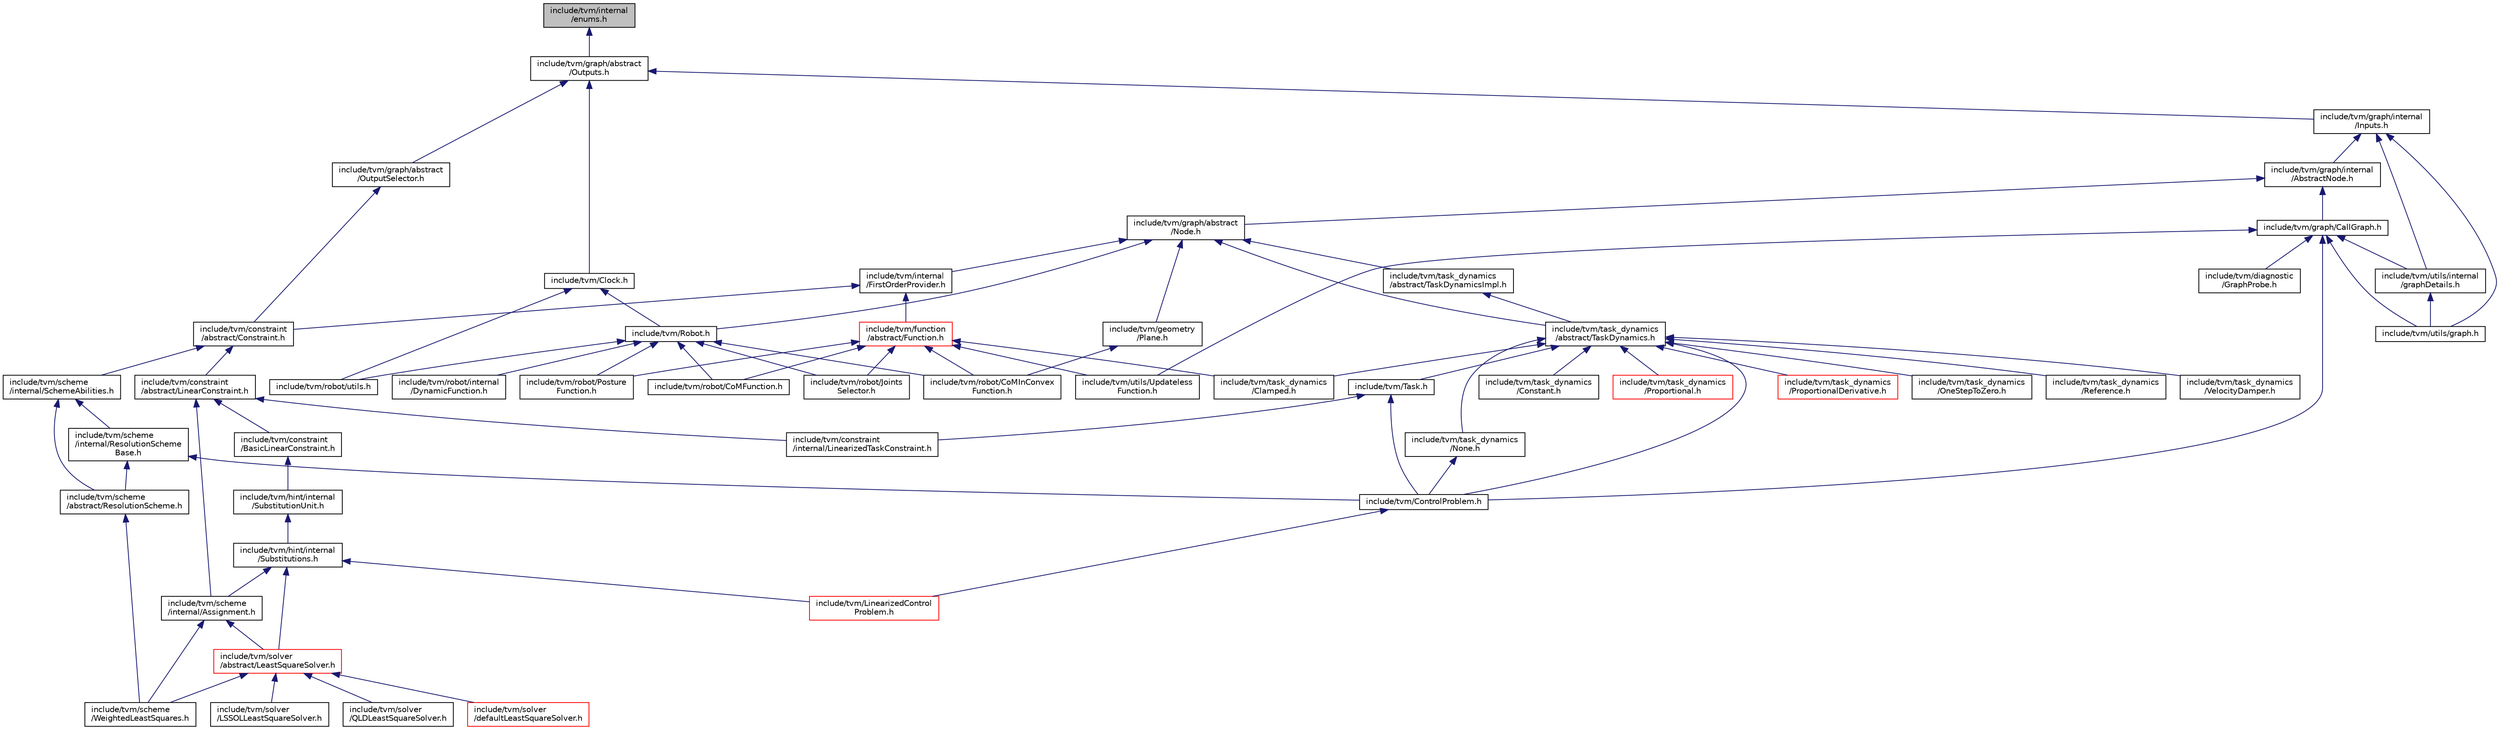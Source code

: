 digraph "include/tvm/internal/enums.h"
{
  edge [fontname="Helvetica",fontsize="10",labelfontname="Helvetica",labelfontsize="10"];
  node [fontname="Helvetica",fontsize="10",shape=record];
  Node1 [label="include/tvm/internal\l/enums.h",height=0.2,width=0.4,color="black", fillcolor="grey75", style="filled", fontcolor="black"];
  Node1 -> Node2 [dir="back",color="midnightblue",fontsize="10",style="solid",fontname="Helvetica"];
  Node2 [label="include/tvm/graph/abstract\l/Outputs.h",height=0.2,width=0.4,color="black", fillcolor="white", style="filled",URL="$Outputs_8h.html"];
  Node2 -> Node3 [dir="back",color="midnightblue",fontsize="10",style="solid",fontname="Helvetica"];
  Node3 [label="include/tvm/Clock.h",height=0.2,width=0.4,color="black", fillcolor="white", style="filled",URL="$Clock_8h.html"];
  Node3 -> Node4 [dir="back",color="midnightblue",fontsize="10",style="solid",fontname="Helvetica"];
  Node4 [label="include/tvm/Robot.h",height=0.2,width=0.4,color="black", fillcolor="white", style="filled",URL="$Robot_8h.html"];
  Node4 -> Node5 [dir="back",color="midnightblue",fontsize="10",style="solid",fontname="Helvetica"];
  Node5 [label="include/tvm/robot/CoMFunction.h",height=0.2,width=0.4,color="black", fillcolor="white", style="filled",URL="$CoMFunction_8h.html"];
  Node4 -> Node6 [dir="back",color="midnightblue",fontsize="10",style="solid",fontname="Helvetica"];
  Node6 [label="include/tvm/robot/CoMInConvex\lFunction.h",height=0.2,width=0.4,color="black", fillcolor="white", style="filled",URL="$CoMInConvexFunction_8h.html"];
  Node4 -> Node7 [dir="back",color="midnightblue",fontsize="10",style="solid",fontname="Helvetica"];
  Node7 [label="include/tvm/robot/internal\l/DynamicFunction.h",height=0.2,width=0.4,color="black", fillcolor="white", style="filled",URL="$DynamicFunction_8h.html"];
  Node4 -> Node8 [dir="back",color="midnightblue",fontsize="10",style="solid",fontname="Helvetica"];
  Node8 [label="include/tvm/robot/Joints\lSelector.h",height=0.2,width=0.4,color="black", fillcolor="white", style="filled",URL="$JointsSelector_8h.html"];
  Node4 -> Node9 [dir="back",color="midnightblue",fontsize="10",style="solid",fontname="Helvetica"];
  Node9 [label="include/tvm/robot/Posture\lFunction.h",height=0.2,width=0.4,color="black", fillcolor="white", style="filled",URL="$PostureFunction_8h.html"];
  Node4 -> Node10 [dir="back",color="midnightblue",fontsize="10",style="solid",fontname="Helvetica"];
  Node10 [label="include/tvm/robot/utils.h",height=0.2,width=0.4,color="black", fillcolor="white", style="filled",URL="$utils_8h.html"];
  Node3 -> Node10 [dir="back",color="midnightblue",fontsize="10",style="solid",fontname="Helvetica"];
  Node2 -> Node11 [dir="back",color="midnightblue",fontsize="10",style="solid",fontname="Helvetica"];
  Node11 [label="include/tvm/graph/abstract\l/OutputSelector.h",height=0.2,width=0.4,color="black", fillcolor="white", style="filled",URL="$OutputSelector_8h.html"];
  Node11 -> Node12 [dir="back",color="midnightblue",fontsize="10",style="solid",fontname="Helvetica"];
  Node12 [label="include/tvm/constraint\l/abstract/Constraint.h",height=0.2,width=0.4,color="black", fillcolor="white", style="filled",URL="$Constraint_8h.html"];
  Node12 -> Node13 [dir="back",color="midnightblue",fontsize="10",style="solid",fontname="Helvetica"];
  Node13 [label="include/tvm/constraint\l/abstract/LinearConstraint.h",height=0.2,width=0.4,color="black", fillcolor="white", style="filled",URL="$LinearConstraint_8h.html"];
  Node13 -> Node14 [dir="back",color="midnightblue",fontsize="10",style="solid",fontname="Helvetica"];
  Node14 [label="include/tvm/constraint\l/BasicLinearConstraint.h",height=0.2,width=0.4,color="black", fillcolor="white", style="filled",URL="$BasicLinearConstraint_8h.html"];
  Node14 -> Node15 [dir="back",color="midnightblue",fontsize="10",style="solid",fontname="Helvetica"];
  Node15 [label="include/tvm/hint/internal\l/SubstitutionUnit.h",height=0.2,width=0.4,color="black", fillcolor="white", style="filled",URL="$SubstitutionUnit_8h.html"];
  Node15 -> Node16 [dir="back",color="midnightblue",fontsize="10",style="solid",fontname="Helvetica"];
  Node16 [label="include/tvm/hint/internal\l/Substitutions.h",height=0.2,width=0.4,color="black", fillcolor="white", style="filled",URL="$Substitutions_8h.html"];
  Node16 -> Node17 [dir="back",color="midnightblue",fontsize="10",style="solid",fontname="Helvetica"];
  Node17 [label="include/tvm/LinearizedControl\lProblem.h",height=0.2,width=0.4,color="red", fillcolor="white", style="filled",URL="$LinearizedControlProblem_8h.html"];
  Node16 -> Node20 [dir="back",color="midnightblue",fontsize="10",style="solid",fontname="Helvetica"];
  Node20 [label="include/tvm/scheme\l/internal/Assignment.h",height=0.2,width=0.4,color="black", fillcolor="white", style="filled",URL="$Assignment_8h.html"];
  Node20 -> Node19 [dir="back",color="midnightblue",fontsize="10",style="solid",fontname="Helvetica"];
  Node19 [label="include/tvm/scheme\l/WeightedLeastSquares.h",height=0.2,width=0.4,color="black", fillcolor="white", style="filled",URL="$WeightedLeastSquares_8h.html"];
  Node20 -> Node21 [dir="back",color="midnightblue",fontsize="10",style="solid",fontname="Helvetica"];
  Node21 [label="include/tvm/solver\l/abstract/LeastSquareSolver.h",height=0.2,width=0.4,color="red", fillcolor="white", style="filled",URL="$LeastSquareSolver_8h.html"];
  Node21 -> Node19 [dir="back",color="midnightblue",fontsize="10",style="solid",fontname="Helvetica"];
  Node21 -> Node22 [dir="back",color="midnightblue",fontsize="10",style="solid",fontname="Helvetica"];
  Node22 [label="include/tvm/solver\l/defaultLeastSquareSolver.h",height=0.2,width=0.4,color="red", fillcolor="white", style="filled",URL="$defaultLeastSquareSolver_8h.html"];
  Node21 -> Node24 [dir="back",color="midnightblue",fontsize="10",style="solid",fontname="Helvetica"];
  Node24 [label="include/tvm/solver\l/LSSOLLeastSquareSolver.h",height=0.2,width=0.4,color="black", fillcolor="white", style="filled",URL="$LSSOLLeastSquareSolver_8h.html"];
  Node21 -> Node25 [dir="back",color="midnightblue",fontsize="10",style="solid",fontname="Helvetica"];
  Node25 [label="include/tvm/solver\l/QLDLeastSquareSolver.h",height=0.2,width=0.4,color="black", fillcolor="white", style="filled",URL="$QLDLeastSquareSolver_8h.html"];
  Node16 -> Node21 [dir="back",color="midnightblue",fontsize="10",style="solid",fontname="Helvetica"];
  Node13 -> Node27 [dir="back",color="midnightblue",fontsize="10",style="solid",fontname="Helvetica"];
  Node27 [label="include/tvm/constraint\l/internal/LinearizedTaskConstraint.h",height=0.2,width=0.4,color="black", fillcolor="white", style="filled",URL="$LinearizedTaskConstraint_8h.html"];
  Node13 -> Node20 [dir="back",color="midnightblue",fontsize="10",style="solid",fontname="Helvetica"];
  Node12 -> Node28 [dir="back",color="midnightblue",fontsize="10",style="solid",fontname="Helvetica"];
  Node28 [label="include/tvm/scheme\l/internal/SchemeAbilities.h",height=0.2,width=0.4,color="black", fillcolor="white", style="filled",URL="$SchemeAbilities_8h.html"];
  Node28 -> Node29 [dir="back",color="midnightblue",fontsize="10",style="solid",fontname="Helvetica"];
  Node29 [label="include/tvm/scheme\l/internal/ResolutionScheme\lBase.h",height=0.2,width=0.4,color="black", fillcolor="white", style="filled",URL="$ResolutionSchemeBase_8h.html"];
  Node29 -> Node30 [dir="back",color="midnightblue",fontsize="10",style="solid",fontname="Helvetica"];
  Node30 [label="include/tvm/ControlProblem.h",height=0.2,width=0.4,color="black", fillcolor="white", style="filled",URL="$ControlProblem_8h.html"];
  Node30 -> Node17 [dir="back",color="midnightblue",fontsize="10",style="solid",fontname="Helvetica"];
  Node29 -> Node31 [dir="back",color="midnightblue",fontsize="10",style="solid",fontname="Helvetica"];
  Node31 [label="include/tvm/scheme\l/abstract/ResolutionScheme.h",height=0.2,width=0.4,color="black", fillcolor="white", style="filled",URL="$ResolutionScheme_8h.html"];
  Node31 -> Node19 [dir="back",color="midnightblue",fontsize="10",style="solid",fontname="Helvetica"];
  Node28 -> Node31 [dir="back",color="midnightblue",fontsize="10",style="solid",fontname="Helvetica"];
  Node2 -> Node32 [dir="back",color="midnightblue",fontsize="10",style="solid",fontname="Helvetica"];
  Node32 [label="include/tvm/graph/internal\l/Inputs.h",height=0.2,width=0.4,color="black", fillcolor="white", style="filled",URL="$Inputs_8h.html"];
  Node32 -> Node33 [dir="back",color="midnightblue",fontsize="10",style="solid",fontname="Helvetica"];
  Node33 [label="include/tvm/graph/internal\l/AbstractNode.h",height=0.2,width=0.4,color="black", fillcolor="white", style="filled",URL="$AbstractNode_8h.html"];
  Node33 -> Node34 [dir="back",color="midnightblue",fontsize="10",style="solid",fontname="Helvetica"];
  Node34 [label="include/tvm/graph/abstract\l/Node.h",height=0.2,width=0.4,color="black", fillcolor="white", style="filled",URL="$Node_8h.html"];
  Node34 -> Node35 [dir="back",color="midnightblue",fontsize="10",style="solid",fontname="Helvetica"];
  Node35 [label="include/tvm/internal\l/FirstOrderProvider.h",height=0.2,width=0.4,color="black", fillcolor="white", style="filled",URL="$FirstOrderProvider_8h.html"];
  Node35 -> Node12 [dir="back",color="midnightblue",fontsize="10",style="solid",fontname="Helvetica"];
  Node35 -> Node36 [dir="back",color="midnightblue",fontsize="10",style="solid",fontname="Helvetica"];
  Node36 [label="include/tvm/function\l/abstract/Function.h",height=0.2,width=0.4,color="red", fillcolor="white", style="filled",URL="$Function_8h.html"];
  Node36 -> Node5 [dir="back",color="midnightblue",fontsize="10",style="solid",fontname="Helvetica"];
  Node36 -> Node6 [dir="back",color="midnightblue",fontsize="10",style="solid",fontname="Helvetica"];
  Node36 -> Node8 [dir="back",color="midnightblue",fontsize="10",style="solid",fontname="Helvetica"];
  Node36 -> Node9 [dir="back",color="midnightblue",fontsize="10",style="solid",fontname="Helvetica"];
  Node36 -> Node50 [dir="back",color="midnightblue",fontsize="10",style="solid",fontname="Helvetica"];
  Node50 [label="include/tvm/task_dynamics\l/Clamped.h",height=0.2,width=0.4,color="black", fillcolor="white", style="filled",URL="$Clamped_8h.html"];
  Node36 -> Node51 [dir="back",color="midnightblue",fontsize="10",style="solid",fontname="Helvetica"];
  Node51 [label="include/tvm/utils/Updateless\lFunction.h",height=0.2,width=0.4,color="black", fillcolor="white", style="filled",URL="$UpdatelessFunction_8h.html"];
  Node34 -> Node52 [dir="back",color="midnightblue",fontsize="10",style="solid",fontname="Helvetica"];
  Node52 [label="include/tvm/task_dynamics\l/abstract/TaskDynamics.h",height=0.2,width=0.4,color="black", fillcolor="white", style="filled",URL="$TaskDynamics_8h.html"];
  Node52 -> Node42 [dir="back",color="midnightblue",fontsize="10",style="solid",fontname="Helvetica"];
  Node42 [label="include/tvm/Task.h",height=0.2,width=0.4,color="black", fillcolor="white", style="filled",URL="$Task_8h.html"];
  Node42 -> Node27 [dir="back",color="midnightblue",fontsize="10",style="solid",fontname="Helvetica"];
  Node42 -> Node30 [dir="back",color="midnightblue",fontsize="10",style="solid",fontname="Helvetica"];
  Node52 -> Node53 [dir="back",color="midnightblue",fontsize="10",style="solid",fontname="Helvetica"];
  Node53 [label="include/tvm/task_dynamics\l/None.h",height=0.2,width=0.4,color="black", fillcolor="white", style="filled",URL="$None_8h.html"];
  Node53 -> Node30 [dir="back",color="midnightblue",fontsize="10",style="solid",fontname="Helvetica"];
  Node52 -> Node30 [dir="back",color="midnightblue",fontsize="10",style="solid",fontname="Helvetica"];
  Node52 -> Node50 [dir="back",color="midnightblue",fontsize="10",style="solid",fontname="Helvetica"];
  Node52 -> Node54 [dir="back",color="midnightblue",fontsize="10",style="solid",fontname="Helvetica"];
  Node54 [label="include/tvm/task_dynamics\l/Constant.h",height=0.2,width=0.4,color="black", fillcolor="white", style="filled",URL="$Constant_8h.html"];
  Node52 -> Node55 [dir="back",color="midnightblue",fontsize="10",style="solid",fontname="Helvetica"];
  Node55 [label="include/tvm/task_dynamics\l/Proportional.h",height=0.2,width=0.4,color="red", fillcolor="white", style="filled",URL="$Proportional_8h.html"];
  Node52 -> Node57 [dir="back",color="midnightblue",fontsize="10",style="solid",fontname="Helvetica"];
  Node57 [label="include/tvm/task_dynamics\l/ProportionalDerivative.h",height=0.2,width=0.4,color="red", fillcolor="white", style="filled",URL="$ProportionalDerivative_8h.html"];
  Node52 -> Node58 [dir="back",color="midnightblue",fontsize="10",style="solid",fontname="Helvetica"];
  Node58 [label="include/tvm/task_dynamics\l/OneStepToZero.h",height=0.2,width=0.4,color="black", fillcolor="white", style="filled",URL="$OneStepToZero_8h.html"];
  Node52 -> Node59 [dir="back",color="midnightblue",fontsize="10",style="solid",fontname="Helvetica"];
  Node59 [label="include/tvm/task_dynamics\l/Reference.h",height=0.2,width=0.4,color="black", fillcolor="white", style="filled",URL="$Reference_8h.html"];
  Node52 -> Node60 [dir="back",color="midnightblue",fontsize="10",style="solid",fontname="Helvetica"];
  Node60 [label="include/tvm/task_dynamics\l/VelocityDamper.h",height=0.2,width=0.4,color="black", fillcolor="white", style="filled",URL="$VelocityDamper_8h.html"];
  Node34 -> Node61 [dir="back",color="midnightblue",fontsize="10",style="solid",fontname="Helvetica"];
  Node61 [label="include/tvm/task_dynamics\l/abstract/TaskDynamicsImpl.h",height=0.2,width=0.4,color="black", fillcolor="white", style="filled",URL="$TaskDynamicsImpl_8h.html"];
  Node61 -> Node52 [dir="back",color="midnightblue",fontsize="10",style="solid",fontname="Helvetica"];
  Node34 -> Node62 [dir="back",color="midnightblue",fontsize="10",style="solid",fontname="Helvetica"];
  Node62 [label="include/tvm/geometry\l/Plane.h",height=0.2,width=0.4,color="black", fillcolor="white", style="filled",URL="$Plane_8h.html"];
  Node62 -> Node6 [dir="back",color="midnightblue",fontsize="10",style="solid",fontname="Helvetica"];
  Node34 -> Node4 [dir="back",color="midnightblue",fontsize="10",style="solid",fontname="Helvetica"];
  Node33 -> Node63 [dir="back",color="midnightblue",fontsize="10",style="solid",fontname="Helvetica"];
  Node63 [label="include/tvm/graph/CallGraph.h",height=0.2,width=0.4,color="black", fillcolor="white", style="filled",URL="$CallGraph_8h.html"];
  Node63 -> Node30 [dir="back",color="midnightblue",fontsize="10",style="solid",fontname="Helvetica"];
  Node63 -> Node64 [dir="back",color="midnightblue",fontsize="10",style="solid",fontname="Helvetica"];
  Node64 [label="include/tvm/diagnostic\l/GraphProbe.h",height=0.2,width=0.4,color="black", fillcolor="white", style="filled",URL="$GraphProbe_8h.html"];
  Node63 -> Node65 [dir="back",color="midnightblue",fontsize="10",style="solid",fontname="Helvetica"];
  Node65 [label="include/tvm/utils/graph.h",height=0.2,width=0.4,color="black", fillcolor="white", style="filled",URL="$graph_8h.html"];
  Node63 -> Node66 [dir="back",color="midnightblue",fontsize="10",style="solid",fontname="Helvetica"];
  Node66 [label="include/tvm/utils/internal\l/graphDetails.h",height=0.2,width=0.4,color="black", fillcolor="white", style="filled",URL="$graphDetails_8h.html"];
  Node66 -> Node65 [dir="back",color="midnightblue",fontsize="10",style="solid",fontname="Helvetica"];
  Node63 -> Node51 [dir="back",color="midnightblue",fontsize="10",style="solid",fontname="Helvetica"];
  Node32 -> Node65 [dir="back",color="midnightblue",fontsize="10",style="solid",fontname="Helvetica"];
  Node32 -> Node66 [dir="back",color="midnightblue",fontsize="10",style="solid",fontname="Helvetica"];
}
